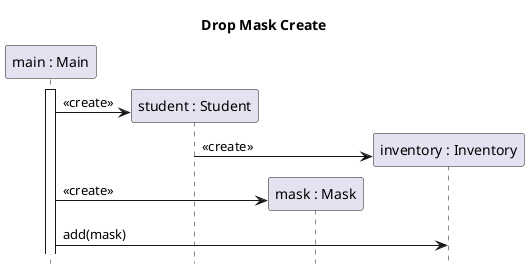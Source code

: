 @startuml student-drop-mask-create

title Drop Mask Create
hide footbox

participant "main : Main" as main
participant "student : Student" as stu
participant "mask : Mask" as mask
participant "inventory : Inventory" as inv

main++
create stu
main-> stu  : <<create>>
create inv
stu -> inv : <<create>>
create mask
main -> mask : <<create>>
main -> inv : add(mask)


@enduml
